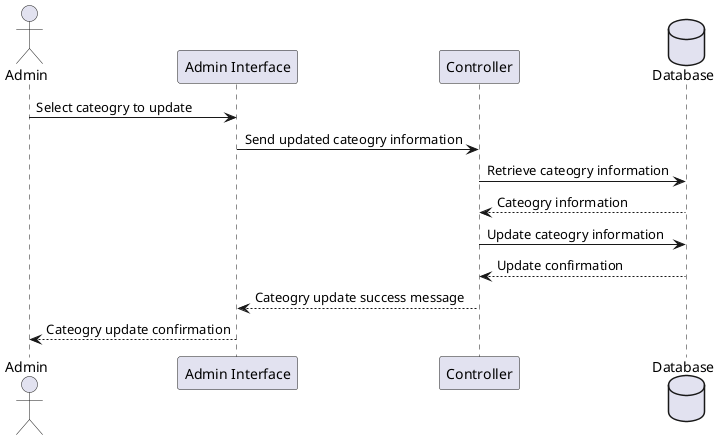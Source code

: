 @startuml
actor Admin
participant "Admin Interface" as AdminUI
participant "Controller" as Controller
database "Database" as DB

Admin -> AdminUI: Select cateogry to update
AdminUI -> Controller: Send updated cateogry information
Controller -> DB: Retrieve cateogry information
DB --> Controller: Cateogry information
Controller -> DB: Update cateogry information
DB --> Controller: Update confirmation
Controller --> AdminUI: Cateogry update success message
AdminUI --> Admin: Cateogry update confirmation
@enduml